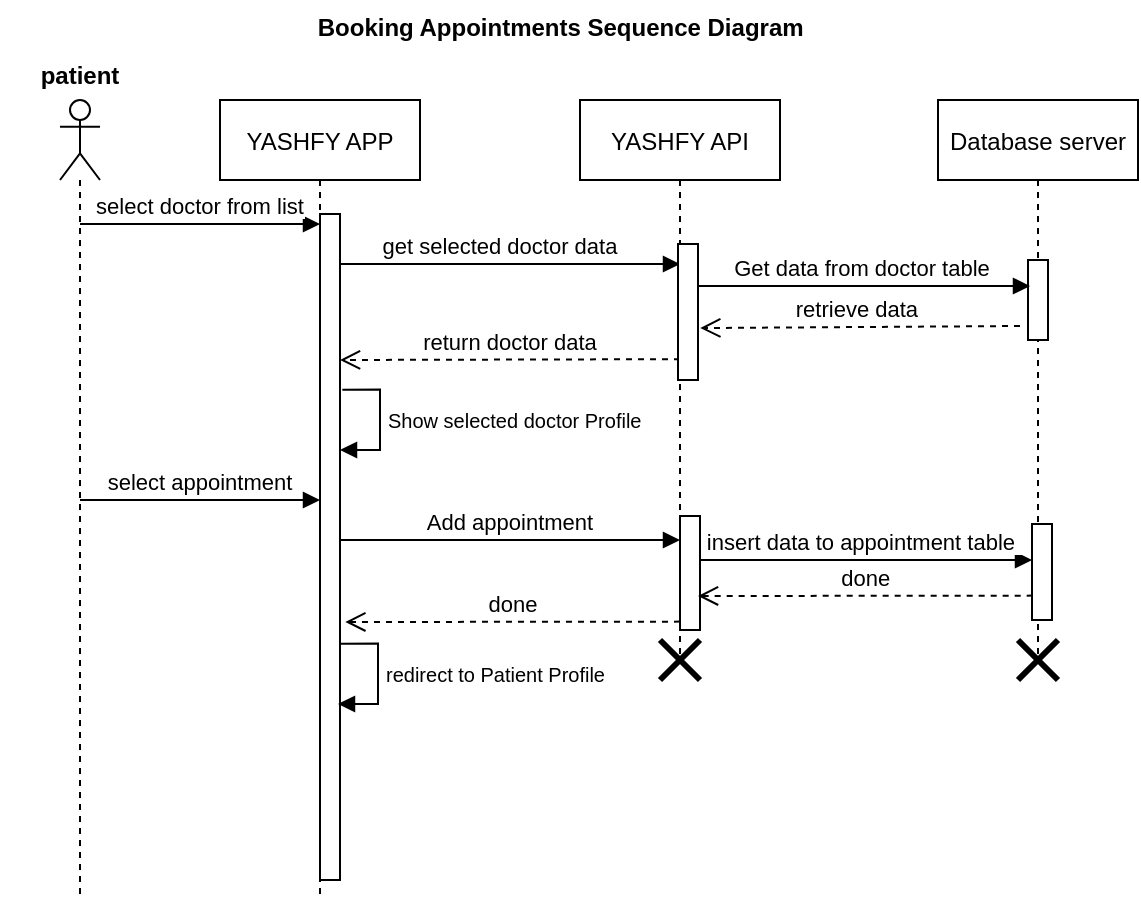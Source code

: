 <mxfile version="16.6.4" type="device"><diagram id="kgpKYQtTHZ0yAKxKKP6v" name="Page-1"><mxGraphModel dx="723" dy="407" grid="1" gridSize="10" guides="1" tooltips="1" connect="1" arrows="1" fold="1" page="1" pageScale="1" pageWidth="850" pageHeight="1100" math="0" shadow="0"><root><mxCell id="0"/><mxCell id="1" parent="0"/><mxCell id="3nuBFxr9cyL0pnOWT2aG-1" value="YASHFY APP" style="shape=umlLifeline;perimeter=lifelinePerimeter;container=1;collapsible=0;recursiveResize=0;rounded=0;shadow=0;strokeWidth=1;" parent="1" vertex="1"><mxGeometry x="120" y="80" width="100" height="400" as="geometry"/></mxCell><mxCell id="3nuBFxr9cyL0pnOWT2aG-8" value="get selected doctor data" style="verticalAlign=bottom;endArrow=block;shadow=0;strokeWidth=1;" parent="3nuBFxr9cyL0pnOWT2aG-1" edge="1"><mxGeometry relative="1" as="geometry"><mxPoint x="50" y="82" as="sourcePoint"/><mxPoint x="230" y="82" as="targetPoint"/></mxGeometry></mxCell><mxCell id="RMrPL3RMb2ufzJZ0IuXE-9" value="" style="html=1;points=[];perimeter=orthogonalPerimeter;" parent="3nuBFxr9cyL0pnOWT2aG-1" vertex="1"><mxGeometry x="50" y="57" width="10" height="333" as="geometry"/></mxCell><mxCell id="RMrPL3RMb2ufzJZ0IuXE-16" value="&lt;font style=&quot;font-size: 10px&quot;&gt;Show selected doctor Profile&lt;/font&gt;" style="edgeStyle=orthogonalEdgeStyle;html=1;align=left;spacingLeft=2;endArrow=block;rounded=0;entryX=1;entryY=0;exitX=1.117;exitY=0.096;exitDx=0;exitDy=0;exitPerimeter=0;" parent="3nuBFxr9cyL0pnOWT2aG-1" edge="1"><mxGeometry relative="1" as="geometry"><mxPoint x="61.17" y="144.84" as="sourcePoint"/><Array as="points"><mxPoint x="80" y="145"/><mxPoint x="80" y="175"/></Array><mxPoint x="60" y="175" as="targetPoint"/></mxGeometry></mxCell><mxCell id="3nuBFxr9cyL0pnOWT2aG-5" value="YASHFY API" style="shape=umlLifeline;perimeter=lifelinePerimeter;container=1;collapsible=0;recursiveResize=0;rounded=0;shadow=0;strokeWidth=1;" parent="1" vertex="1"><mxGeometry x="300" y="80" width="100" height="280" as="geometry"/></mxCell><mxCell id="RMrPL3RMb2ufzJZ0IuXE-1" value="" style="shape=umlLifeline;participant=umlActor;perimeter=lifelinePerimeter;whiteSpace=wrap;html=1;container=1;collapsible=0;recursiveResize=0;verticalAlign=top;spacingTop=36;outlineConnect=0;" parent="1" vertex="1"><mxGeometry x="40" y="80" width="20" height="400" as="geometry"/></mxCell><mxCell id="RMrPL3RMb2ufzJZ0IuXE-2" value="select doctor from list" style="verticalAlign=bottom;endArrow=block;shadow=0;strokeWidth=1;" parent="1" edge="1"><mxGeometry relative="1" as="geometry"><mxPoint x="50" y="142.0" as="sourcePoint"/><mxPoint x="170" y="142" as="targetPoint"/></mxGeometry></mxCell><mxCell id="RMrPL3RMb2ufzJZ0IuXE-3" value="Database server" style="shape=umlLifeline;perimeter=lifelinePerimeter;container=1;collapsible=0;recursiveResize=0;rounded=0;shadow=0;strokeWidth=1;" parent="1" vertex="1"><mxGeometry x="479" y="80" width="100" height="280" as="geometry"/></mxCell><mxCell id="RMrPL3RMb2ufzJZ0IuXE-13" value="" style="html=1;points=[];perimeter=orthogonalPerimeter;" parent="RMrPL3RMb2ufzJZ0IuXE-3" vertex="1"><mxGeometry x="45" y="80" width="10" height="40" as="geometry"/></mxCell><mxCell id="RMrPL3RMb2ufzJZ0IuXE-4" value="Get data from doctor table" style="verticalAlign=bottom;endArrow=block;entryX=0;entryY=0;shadow=0;strokeWidth=1;startArrow=none;" parent="1" edge="1"><mxGeometry relative="1" as="geometry"><mxPoint x="357" y="173.0" as="sourcePoint"/><mxPoint x="525" y="173.0" as="targetPoint"/></mxGeometry></mxCell><mxCell id="RMrPL3RMb2ufzJZ0IuXE-5" value="retrieve data " style="verticalAlign=bottom;endArrow=open;dashed=1;endSize=8;exitX=0;exitY=0.95;shadow=0;strokeWidth=1;entryX=1.114;entryY=0.618;entryDx=0;entryDy=0;entryPerimeter=0;" parent="1" target="RMrPL3RMb2ufzJZ0IuXE-11" edge="1"><mxGeometry relative="1" as="geometry"><mxPoint x="350" y="193.0" as="targetPoint"/><mxPoint x="520" y="193.0" as="sourcePoint"/></mxGeometry></mxCell><mxCell id="RMrPL3RMb2ufzJZ0IuXE-6" value="return doctor data" style="verticalAlign=bottom;endArrow=open;dashed=1;endSize=8;exitX=0;exitY=0.95;shadow=0;strokeWidth=1;" parent="1" edge="1"><mxGeometry relative="1" as="geometry"><mxPoint x="180" y="210" as="targetPoint"/><mxPoint x="350" y="209.58" as="sourcePoint"/></mxGeometry></mxCell><mxCell id="RMrPL3RMb2ufzJZ0IuXE-11" value="" style="html=1;points=[];perimeter=orthogonalPerimeter;" parent="1" vertex="1"><mxGeometry x="349" y="152" width="10" height="68" as="geometry"/></mxCell><mxCell id="RMrPL3RMb2ufzJZ0IuXE-19" value="Booking Appointments Sequence Diagram " style="text;align=center;fontStyle=1;verticalAlign=middle;spacingLeft=3;spacingRight=3;strokeColor=none;rotatable=0;points=[[0,0.5],[1,0.5]];portConstraint=eastwest;" parent="1" vertex="1"><mxGeometry x="252" y="30" width="80" height="26" as="geometry"/></mxCell><mxCell id="RMrPL3RMb2ufzJZ0IuXE-21" value="patient" style="text;align=center;fontStyle=1;verticalAlign=middle;spacingLeft=3;spacingRight=3;strokeColor=none;rotatable=0;points=[[0,0.5],[1,0.5]];portConstraint=eastwest;" parent="1" vertex="1"><mxGeometry x="10" y="54" width="80" height="26" as="geometry"/></mxCell><mxCell id="gXk27xhnwvamTh2QHmOj-1" value="select appointment" style="verticalAlign=bottom;endArrow=block;shadow=0;strokeWidth=1;" parent="1" edge="1"><mxGeometry relative="1" as="geometry"><mxPoint x="50" y="280.0" as="sourcePoint"/><mxPoint x="170" y="280" as="targetPoint"/></mxGeometry></mxCell><mxCell id="gXk27xhnwvamTh2QHmOj-2" value="Add appointment" style="verticalAlign=bottom;endArrow=block;shadow=0;strokeWidth=1;" parent="1" edge="1"><mxGeometry relative="1" as="geometry"><mxPoint x="180" y="300" as="sourcePoint"/><mxPoint x="350" y="300" as="targetPoint"/></mxGeometry></mxCell><mxCell id="gXk27xhnwvamTh2QHmOj-3" value="" style="html=1;points=[];perimeter=orthogonalPerimeter;" parent="1" vertex="1"><mxGeometry x="526" y="292" width="10" height="48" as="geometry"/></mxCell><mxCell id="gXk27xhnwvamTh2QHmOj-4" value="insert data to appointment table " style="verticalAlign=bottom;endArrow=block;entryX=0;entryY=0;shadow=0;strokeWidth=1;startArrow=none;" parent="1" edge="1"><mxGeometry relative="1" as="geometry"><mxPoint x="358" y="310.0" as="sourcePoint"/><mxPoint x="526" y="310.0" as="targetPoint"/></mxGeometry></mxCell><mxCell id="gXk27xhnwvamTh2QHmOj-6" value="" style="html=1;points=[];perimeter=orthogonalPerimeter;" parent="1" vertex="1"><mxGeometry x="350" y="288" width="10" height="57" as="geometry"/></mxCell><mxCell id="gXk27xhnwvamTh2QHmOj-7" value="done" style="verticalAlign=bottom;endArrow=open;dashed=1;endSize=8;exitX=0.034;exitY=0.746;shadow=0;strokeWidth=1;entryX=1.114;entryY=0.618;entryDx=0;entryDy=0;entryPerimeter=0;exitDx=0;exitDy=0;exitPerimeter=0;" parent="1" edge="1"><mxGeometry relative="1" as="geometry"><mxPoint x="359.0" y="328.004" as="targetPoint"/><mxPoint x="526.34" y="327.808" as="sourcePoint"/></mxGeometry></mxCell><mxCell id="gXk27xhnwvamTh2QHmOj-8" value="done" style="verticalAlign=bottom;endArrow=open;dashed=1;endSize=8;exitX=0.034;exitY=0.746;shadow=0;strokeWidth=1;entryX=1.114;entryY=0.618;entryDx=0;entryDy=0;entryPerimeter=0;exitDx=0;exitDy=0;exitPerimeter=0;" parent="1" edge="1"><mxGeometry relative="1" as="geometry"><mxPoint x="182.66" y="341.004" as="targetPoint"/><mxPoint x="350.0" y="340.808" as="sourcePoint"/></mxGeometry></mxCell><mxCell id="gXk27xhnwvamTh2QHmOj-9" value="&lt;font style=&quot;font-size: 10px&quot;&gt;redirect to Patient Profile&lt;/font&gt;" style="edgeStyle=orthogonalEdgeStyle;html=1;align=left;spacingLeft=2;endArrow=block;rounded=0;entryX=1;entryY=0;exitX=1.117;exitY=0.096;exitDx=0;exitDy=0;exitPerimeter=0;" parent="1" edge="1"><mxGeometry relative="1" as="geometry"><mxPoint x="180.17" y="351.84" as="sourcePoint"/><Array as="points"><mxPoint x="199" y="352"/><mxPoint x="199" y="382"/></Array><mxPoint x="179" y="382" as="targetPoint"/></mxGeometry></mxCell><mxCell id="gXk27xhnwvamTh2QHmOj-23" value="" style="shape=umlDestroy;whiteSpace=wrap;html=1;strokeWidth=3;fontSize=10;" parent="1" vertex="1"><mxGeometry x="519" y="350" width="20" height="20" as="geometry"/></mxCell><mxCell id="gXk27xhnwvamTh2QHmOj-24" value="" style="shape=umlDestroy;whiteSpace=wrap;html=1;strokeWidth=3;fontSize=10;" parent="1" vertex="1"><mxGeometry x="340" y="350" width="20" height="20" as="geometry"/></mxCell></root></mxGraphModel></diagram></mxfile>